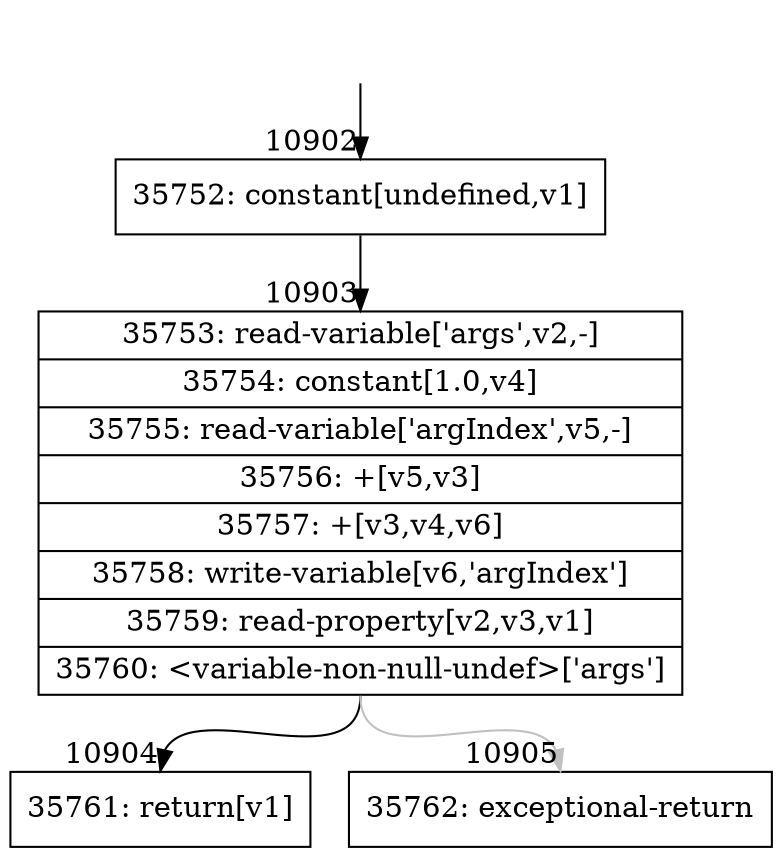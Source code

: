 digraph {
rankdir="TD"
BB_entry819[shape=none,label=""];
BB_entry819 -> BB10902 [tailport=s, headport=n, headlabel="    10902"]
BB10902 [shape=record label="{35752: constant[undefined,v1]}" ] 
BB10902 -> BB10903 [tailport=s, headport=n, headlabel="      10903"]
BB10903 [shape=record label="{35753: read-variable['args',v2,-]|35754: constant[1.0,v4]|35755: read-variable['argIndex',v5,-]|35756: +[v5,v3]|35757: +[v3,v4,v6]|35758: write-variable[v6,'argIndex']|35759: read-property[v2,v3,v1]|35760: \<variable-non-null-undef\>['args']}" ] 
BB10903 -> BB10904 [tailport=s, headport=n, headlabel="      10904"]
BB10903 -> BB10905 [tailport=s, headport=n, color=gray, headlabel="      10905"]
BB10904 [shape=record label="{35761: return[v1]}" ] 
BB10905 [shape=record label="{35762: exceptional-return}" ] 
//#$~ 19587
}
